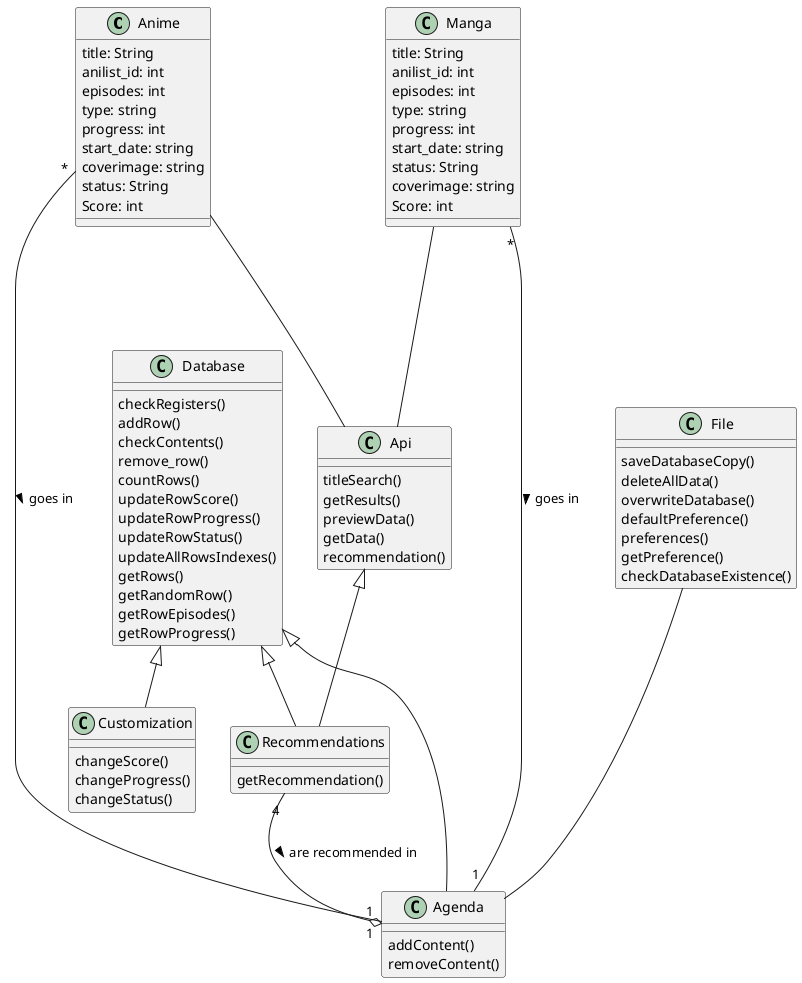 @startuml

Class Anime{

    title: String
    anilist_id: int
    episodes: int
    type: string
    progress: int
    start_date: string
    coverimage: string
    status: String
    Score: int
}

Class Manga{

    title: String
    anilist_id: int
    episodes: int
    type: string
    progress: int
    start_date: string
    status: String
    coverimage: string
    Score: int

}

Class Agenda{

    addContent()
    removeContent()

}

class Database{

    checkRegisters()
    addRow()
    checkContents()
    remove_row()
    countRows()
    updateRowScore()
    updateRowProgress()
    updateRowStatus()
    updateAllRowsIndexes()
    getRows()
    getRandomRow()
    getRowEpisodes()
    getRowProgress()

}

class Api{

    titleSearch()
    getResults()
    previewData()
    getData()
    recommendation()

}

class Recommendations{

    getRecommendation()

}

class Customization{

    changeScore()
    changeProgress()
    changeStatus()

}

Class File{

    saveDatabaseCopy()
    deleteAllData()
    overwriteDatabase()
    defaultPreference()
    preferences()
    getPreference()
    checkDatabaseExistence()

}



Recommendations "4" --o "1" Agenda: are recommended in >
Api <|-- Recommendations
Database <|-- Recommendations
Database <|-- Customization
File --- Agenda
Database <|-- Agenda
Manga "*"--- "1" Agenda: goes in >
Anime "*" --- "1" Agenda: goes in >
Manga --- Api
Anime --- Api


@enduml

